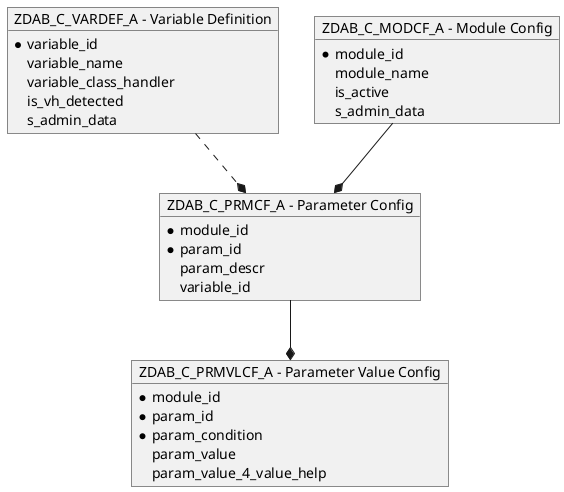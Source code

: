 @startuml DatabaseObjects

' Variable Definition DB 
object "ZDAB_C_VARDEF_A - Variable Definition" as ZDAB_C_VARDEF_A { 
  *variable_id
  variable_name
  variable_class_handler
  is_vh_detected
  s_admin_data
}

' Module Configuration DB
object "ZDAB_C_MODCF_A - Module Config" as ZDAB_C_MODCF_A {
    *module_id
    module_name
    is_active
    s_admin_data
}

' Parameter Configuration DB
object "ZDAB_C_PRMCF_A - Parameter Config" as ZDAB_C_PRMCF_A {
    *module_id
    *param_id
    param_descr
    variable_id
}

' Parameter Value Configuration DB
object "ZDAB_C_PRMVLCF_A - Parameter Value Config" as ZDAB_C_PRMVLCF_A {
    *module_id
    *param_id
    *param_condition
    param_value
    param_value_4_value_help
}

ZDAB_C_MODCF_A --* ZDAB_C_PRMCF_A
ZDAB_C_PRMCF_A --* ZDAB_C_PRMVLCF_A
ZDAB_C_VARDEF_A ..* ZDAB_C_PRMCF_A

@enduml